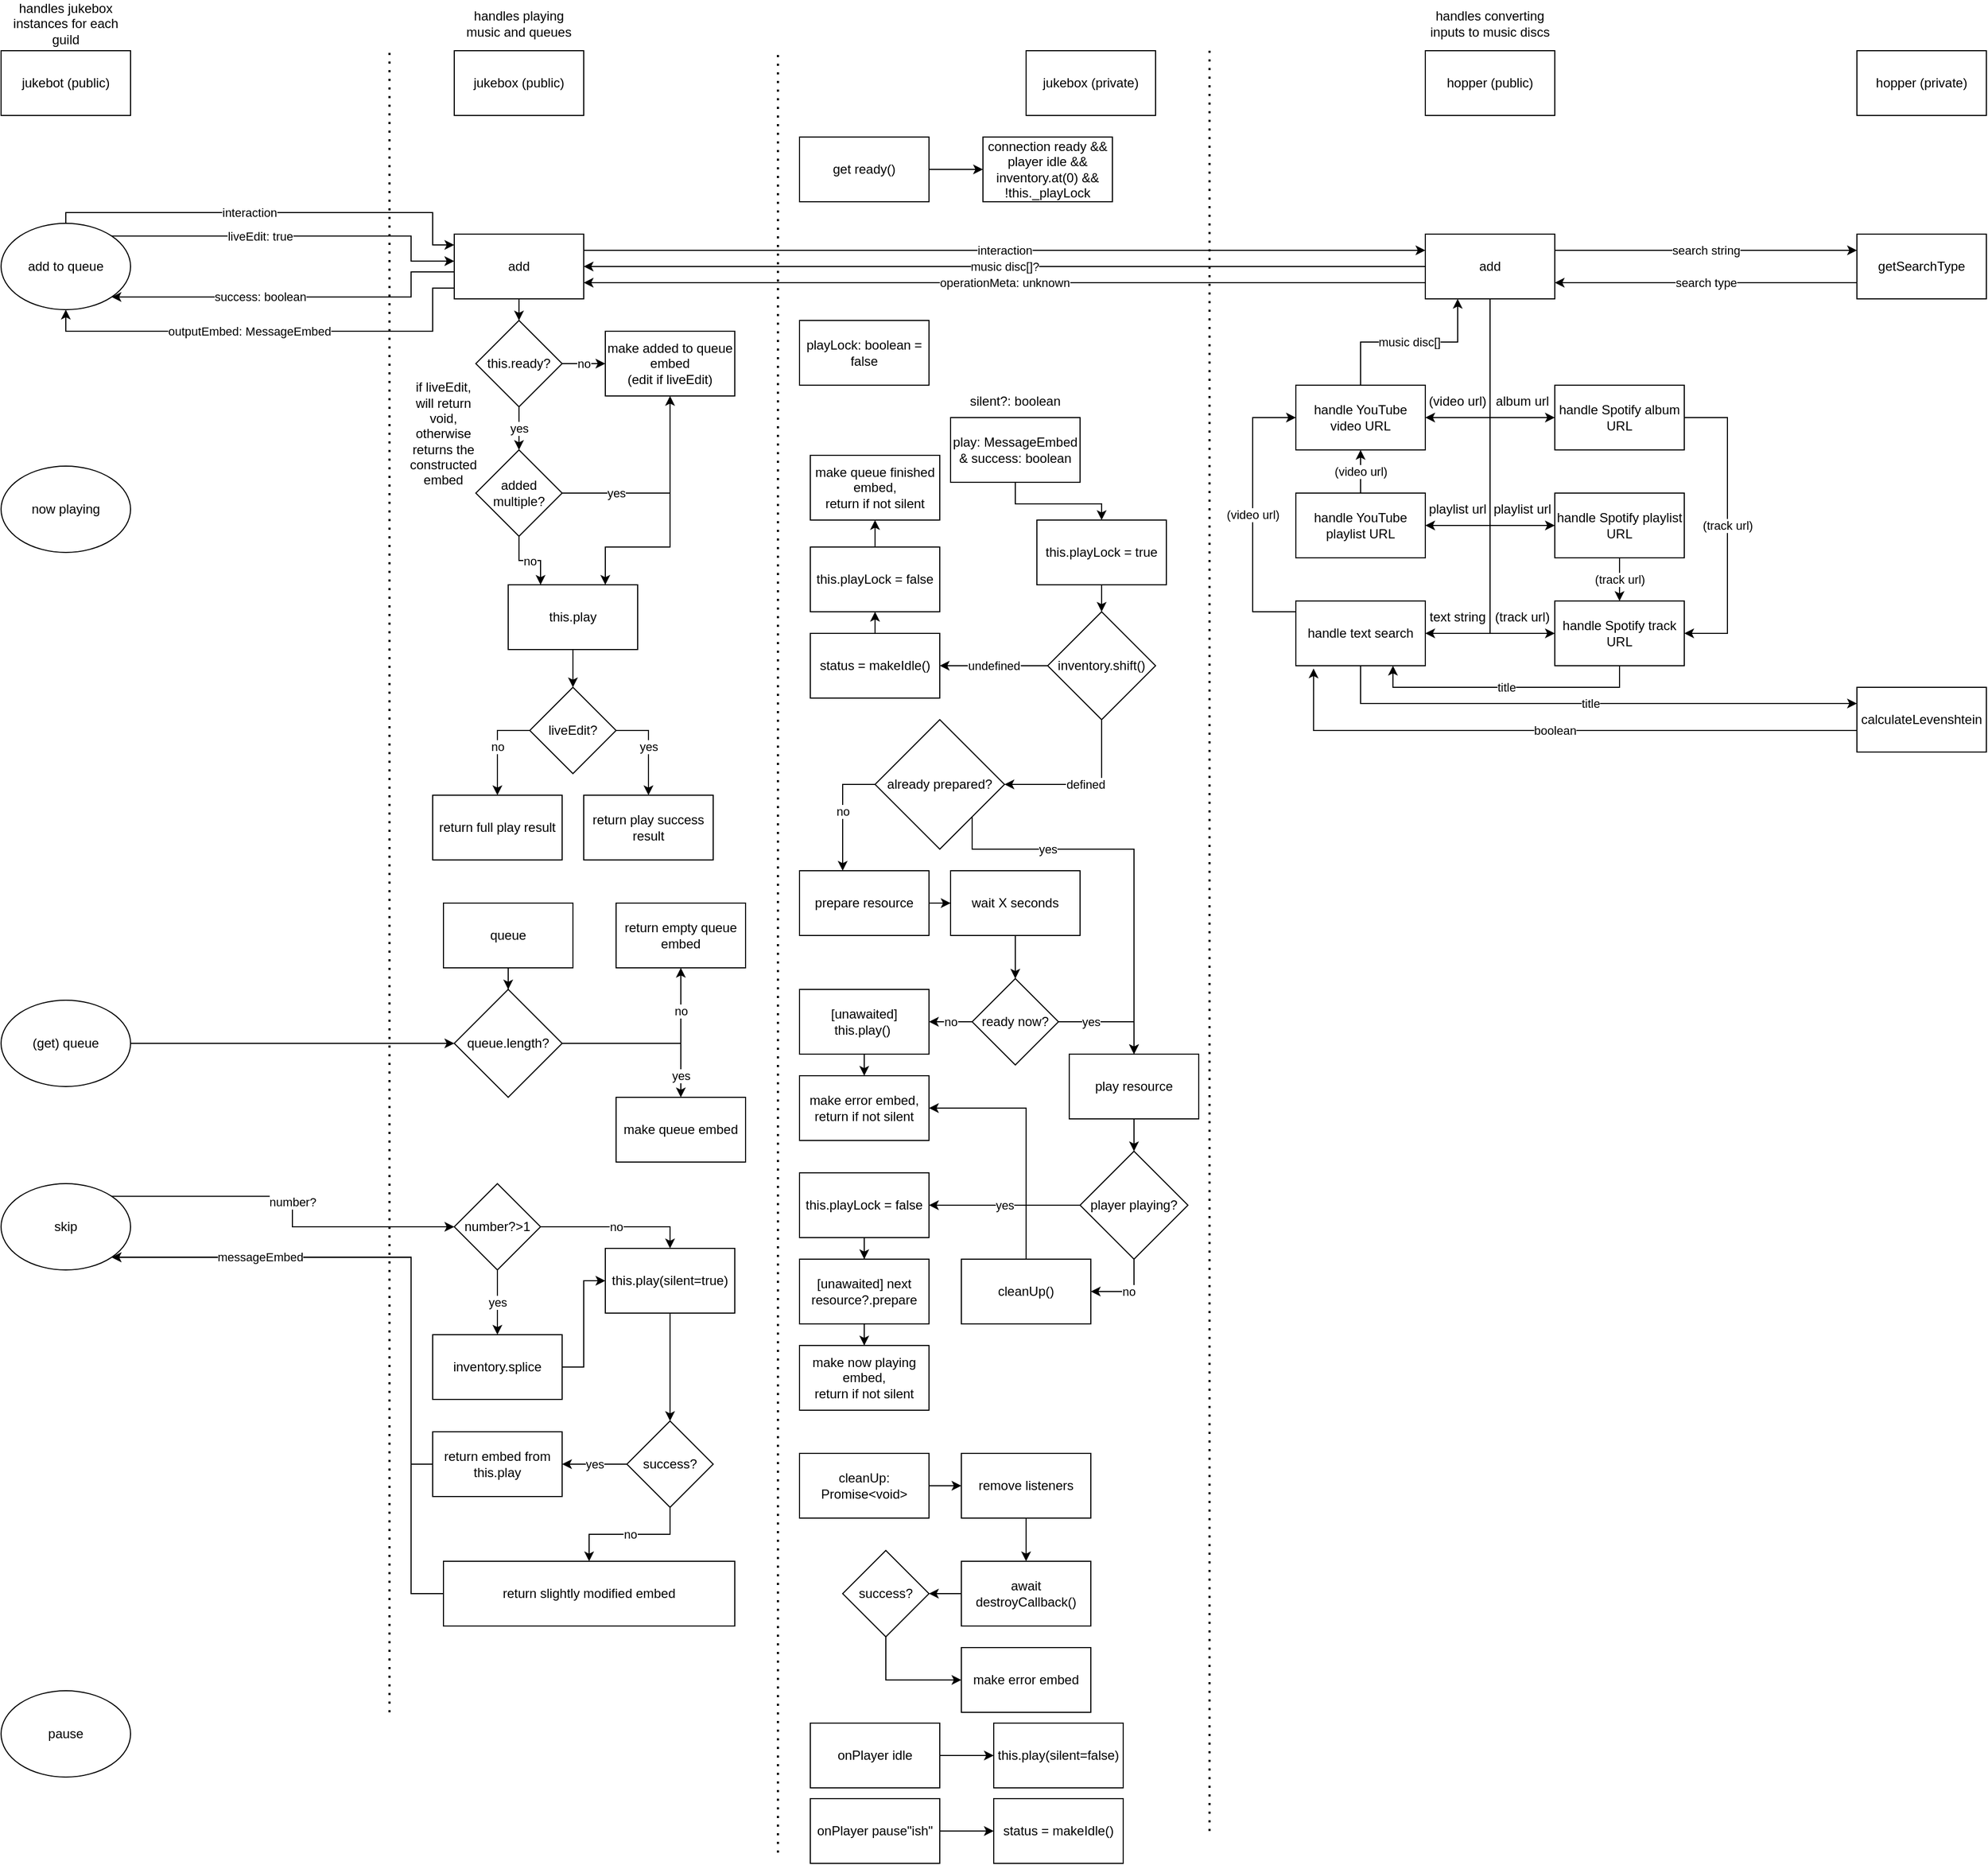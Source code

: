 <mxfile version="16.5.2" type="device"><diagram id="hmhbZiQYW7Iia7BToPwG" name="Page-1"><mxGraphModel dx="2462" dy="762" grid="1" gridSize="10" guides="1" tooltips="1" connect="1" arrows="1" fold="1" page="0" pageScale="1" pageWidth="850" pageHeight="1100" math="0" shadow="0"><root><mxCell id="0"/><mxCell id="1" parent="0"/><mxCell id="MciPBM90cr3rvrZdmb2z-4" value="interaction" style="edgeStyle=orthogonalEdgeStyle;rounded=0;orthogonalLoop=1;jettySize=auto;html=1;entryX=0;entryY=0;entryDx=0;entryDy=0;exitX=0.5;exitY=0;exitDx=0;exitDy=0;" parent="1" source="MciPBM90cr3rvrZdmb2z-2" edge="1"><mxGeometry x="-0.1" relative="1" as="geometry"><mxPoint x="-280" y="330" as="sourcePoint"/><mxPoint x="-60" y="340" as="targetPoint"/><Array as="points"><mxPoint x="-420" y="310"/><mxPoint x="-80" y="310"/><mxPoint x="-80" y="340"/></Array><mxPoint as="offset"/></mxGeometry></mxCell><mxCell id="MciPBM90cr3rvrZdmb2z-99" value="liveEdit: true" style="edgeStyle=orthogonalEdgeStyle;rounded=0;orthogonalLoop=1;jettySize=auto;html=1;entryX=0;entryY=0.25;entryDx=0;entryDy=0;exitX=1;exitY=0;exitDx=0;exitDy=0;" parent="1" source="MciPBM90cr3rvrZdmb2z-2" edge="1"><mxGeometry x="-0.193" relative="1" as="geometry"><mxPoint x="-237.574" y="341.716" as="sourcePoint"/><mxPoint x="-60" y="355" as="targetPoint"/><Array as="points"><mxPoint x="-100" y="332"/><mxPoint x="-100" y="355"/></Array><mxPoint as="offset"/></mxGeometry></mxCell><mxCell id="MciPBM90cr3rvrZdmb2z-2" value="add to queue" style="ellipse;whiteSpace=wrap;html=1;" parent="1" vertex="1"><mxGeometry x="-480" y="320" width="120" height="80" as="geometry"/></mxCell><mxCell id="MciPBM90cr3rvrZdmb2z-5" value="hopper (public)" style="rounded=0;whiteSpace=wrap;html=1;" parent="1" vertex="1"><mxGeometry x="840" y="160" width="120" height="60" as="geometry"/></mxCell><mxCell id="MciPBM90cr3rvrZdmb2z-27" value="search string" style="edgeStyle=orthogonalEdgeStyle;rounded=0;orthogonalLoop=1;jettySize=auto;html=1;entryX=0;entryY=0.25;entryDx=0;entryDy=0;" parent="1" source="MciPBM90cr3rvrZdmb2z-6" target="MciPBM90cr3rvrZdmb2z-25" edge="1"><mxGeometry relative="1" as="geometry"><Array as="points"><mxPoint x="1030" y="345"/><mxPoint x="1030" y="345"/></Array></mxGeometry></mxCell><mxCell id="MciPBM90cr3rvrZdmb2z-33" style="edgeStyle=orthogonalEdgeStyle;rounded=0;orthogonalLoop=1;jettySize=auto;html=1;entryX=1;entryY=0.5;entryDx=0;entryDy=0;exitX=0.5;exitY=1;exitDx=0;exitDy=0;" parent="1" source="MciPBM90cr3rvrZdmb2z-6" target="MciPBM90cr3rvrZdmb2z-22" edge="1"><mxGeometry relative="1" as="geometry"/></mxCell><mxCell id="MciPBM90cr3rvrZdmb2z-34" style="edgeStyle=orthogonalEdgeStyle;rounded=0;orthogonalLoop=1;jettySize=auto;html=1;entryX=1;entryY=0.5;entryDx=0;entryDy=0;exitX=0.5;exitY=1;exitDx=0;exitDy=0;" parent="1" source="MciPBM90cr3rvrZdmb2z-6" target="MciPBM90cr3rvrZdmb2z-26" edge="1"><mxGeometry relative="1" as="geometry"><Array as="points"><mxPoint x="900" y="500"/></Array></mxGeometry></mxCell><mxCell id="MciPBM90cr3rvrZdmb2z-42" style="edgeStyle=orthogonalEdgeStyle;rounded=0;orthogonalLoop=1;jettySize=auto;html=1;entryX=0;entryY=0.5;entryDx=0;entryDy=0;exitX=0.5;exitY=1;exitDx=0;exitDy=0;" parent="1" source="MciPBM90cr3rvrZdmb2z-6" target="MciPBM90cr3rvrZdmb2z-20" edge="1"><mxGeometry relative="1" as="geometry"/></mxCell><mxCell id="MciPBM90cr3rvrZdmb2z-43" style="edgeStyle=orthogonalEdgeStyle;rounded=0;orthogonalLoop=1;jettySize=auto;html=1;entryX=0;entryY=0.5;entryDx=0;entryDy=0;exitX=0.5;exitY=1;exitDx=0;exitDy=0;" parent="1" source="MciPBM90cr3rvrZdmb2z-6" target="MciPBM90cr3rvrZdmb2z-12" edge="1"><mxGeometry relative="1" as="geometry"/></mxCell><mxCell id="MciPBM90cr3rvrZdmb2z-44" style="edgeStyle=orthogonalEdgeStyle;rounded=0;orthogonalLoop=1;jettySize=auto;html=1;entryX=0;entryY=0.5;entryDx=0;entryDy=0;exitX=0.5;exitY=1;exitDx=0;exitDy=0;" parent="1" source="MciPBM90cr3rvrZdmb2z-6" target="MciPBM90cr3rvrZdmb2z-41" edge="1"><mxGeometry relative="1" as="geometry"/></mxCell><mxCell id="MciPBM90cr3rvrZdmb2z-45" style="edgeStyle=orthogonalEdgeStyle;rounded=0;orthogonalLoop=1;jettySize=auto;html=1;entryX=1;entryY=0.5;entryDx=0;entryDy=0;" parent="1" source="MciPBM90cr3rvrZdmb2z-6" target="MciPBM90cr3rvrZdmb2z-19" edge="1"><mxGeometry relative="1" as="geometry"/></mxCell><mxCell id="MciPBM90cr3rvrZdmb2z-116" value="operationMeta: unknown" style="edgeStyle=orthogonalEdgeStyle;rounded=0;orthogonalLoop=1;jettySize=auto;html=1;exitX=0;exitY=0.75;exitDx=0;exitDy=0;entryX=1;entryY=0.75;entryDx=0;entryDy=0;" parent="1" source="MciPBM90cr3rvrZdmb2z-6" target="MciPBM90cr3rvrZdmb2z-8" edge="1"><mxGeometry relative="1" as="geometry"/></mxCell><mxCell id="MciPBM90cr3rvrZdmb2z-6" value="add" style="rounded=0;whiteSpace=wrap;html=1;" parent="1" vertex="1"><mxGeometry x="840" y="330" width="120" height="60" as="geometry"/></mxCell><mxCell id="MciPBM90cr3rvrZdmb2z-7" value="jukebox (public)" style="rounded=0;whiteSpace=wrap;html=1;" parent="1" vertex="1"><mxGeometry x="-60" y="160" width="120" height="60" as="geometry"/></mxCell><mxCell id="MciPBM90cr3rvrZdmb2z-13" value="interaction" style="edgeStyle=orthogonalEdgeStyle;rounded=0;orthogonalLoop=1;jettySize=auto;html=1;entryX=0;entryY=0.25;entryDx=0;entryDy=0;exitX=1;exitY=0.25;exitDx=0;exitDy=0;" parent="1" source="MciPBM90cr3rvrZdmb2z-8" target="MciPBM90cr3rvrZdmb2z-6" edge="1"><mxGeometry relative="1" as="geometry"><Array as="points"><mxPoint x="840" y="345"/></Array></mxGeometry></mxCell><mxCell id="MciPBM90cr3rvrZdmb2z-122" style="edgeStyle=orthogonalEdgeStyle;rounded=0;orthogonalLoop=1;jettySize=auto;html=1;entryX=0.5;entryY=0;entryDx=0;entryDy=0;" parent="1" source="MciPBM90cr3rvrZdmb2z-8" target="MciPBM90cr3rvrZdmb2z-81" edge="1"><mxGeometry relative="1" as="geometry"/></mxCell><mxCell id="MciPBM90cr3rvrZdmb2z-174" value="outputEmbed: MessageEmbed" style="edgeStyle=orthogonalEdgeStyle;rounded=0;orthogonalLoop=1;jettySize=auto;html=1;exitX=0;exitY=1;exitDx=0;exitDy=0;entryX=0.5;entryY=1;entryDx=0;entryDy=0;" parent="1" target="MciPBM90cr3rvrZdmb2z-2" edge="1"><mxGeometry x="0.095" relative="1" as="geometry"><mxPoint x="-60" y="380" as="sourcePoint"/><mxPoint x="-290" y="420" as="targetPoint"/><Array as="points"><mxPoint x="-80" y="380"/><mxPoint x="-80" y="420"/><mxPoint x="-420" y="420"/></Array><mxPoint as="offset"/></mxGeometry></mxCell><mxCell id="MciPBM90cr3rvrZdmb2z-176" value="success: boolean" style="edgeStyle=orthogonalEdgeStyle;rounded=0;orthogonalLoop=1;jettySize=auto;html=1;exitX=0;exitY=0.75;exitDx=0;exitDy=0;entryX=1;entryY=1;entryDx=0;entryDy=0;" parent="1" target="MciPBM90cr3rvrZdmb2z-2" edge="1"><mxGeometry x="0.193" relative="1" as="geometry"><mxPoint x="-60" y="365" as="sourcePoint"/><mxPoint x="-237.574" y="378.284" as="targetPoint"/><Array as="points"><mxPoint x="-100" y="365"/><mxPoint x="-100" y="388"/></Array><mxPoint as="offset"/></mxGeometry></mxCell><mxCell id="MciPBM90cr3rvrZdmb2z-8" value="add" style="rounded=0;whiteSpace=wrap;html=1;" parent="1" vertex="1"><mxGeometry x="-60" y="330" width="120" height="60" as="geometry"/></mxCell><mxCell id="MciPBM90cr3rvrZdmb2z-9" value="jukebot (public)" style="rounded=0;whiteSpace=wrap;html=1;" parent="1" vertex="1"><mxGeometry x="-480" y="160" width="120" height="60" as="geometry"/></mxCell><mxCell id="MciPBM90cr3rvrZdmb2z-226" style="edgeStyle=orthogonalEdgeStyle;rounded=0;orthogonalLoop=1;jettySize=auto;html=1;entryX=0;entryY=0.5;entryDx=0;entryDy=0;" parent="1" source="MciPBM90cr3rvrZdmb2z-10" target="MciPBM90cr3rvrZdmb2z-220" edge="1"><mxGeometry relative="1" as="geometry"/></mxCell><mxCell id="MciPBM90cr3rvrZdmb2z-10" value="(get) queue" style="ellipse;whiteSpace=wrap;html=1;" parent="1" vertex="1"><mxGeometry x="-480" y="1040" width="120" height="80" as="geometry"/></mxCell><mxCell id="MciPBM90cr3rvrZdmb2z-11" value="now playing" style="ellipse;whiteSpace=wrap;html=1;" parent="1" vertex="1"><mxGeometry x="-480" y="545" width="120" height="80" as="geometry"/></mxCell><mxCell id="MciPBM90cr3rvrZdmb2z-77" value="(track url)" style="edgeStyle=orthogonalEdgeStyle;rounded=0;orthogonalLoop=1;jettySize=auto;html=1;entryX=0.5;entryY=0;entryDx=0;entryDy=0;" parent="1" source="MciPBM90cr3rvrZdmb2z-12" target="MciPBM90cr3rvrZdmb2z-20" edge="1"><mxGeometry relative="1" as="geometry"/></mxCell><mxCell id="MciPBM90cr3rvrZdmb2z-12" value="handle Spotify playlist URL" style="rounded=0;whiteSpace=wrap;html=1;" parent="1" vertex="1"><mxGeometry x="960" y="570" width="120" height="60" as="geometry"/></mxCell><mxCell id="MciPBM90cr3rvrZdmb2z-16" value="music disc[]?" style="endArrow=classic;html=1;rounded=0;exitX=0;exitY=0.5;exitDx=0;exitDy=0;entryX=1;entryY=0.5;entryDx=0;entryDy=0;" parent="1" source="MciPBM90cr3rvrZdmb2z-6" target="MciPBM90cr3rvrZdmb2z-8" edge="1"><mxGeometry width="50" height="50" relative="1" as="geometry"><mxPoint x="730" y="420" as="sourcePoint"/><mxPoint x="780" y="370" as="targetPoint"/></mxGeometry></mxCell><mxCell id="MciPBM90cr3rvrZdmb2z-62" value="(video url)" style="edgeStyle=orthogonalEdgeStyle;rounded=0;orthogonalLoop=1;jettySize=auto;html=1;entryX=0;entryY=0.5;entryDx=0;entryDy=0;" parent="1" source="MciPBM90cr3rvrZdmb2z-19" target="MciPBM90cr3rvrZdmb2z-26" edge="1"><mxGeometry relative="1" as="geometry"><Array as="points"><mxPoint x="680" y="680"/><mxPoint x="680" y="500"/></Array></mxGeometry></mxCell><mxCell id="MciPBM90cr3rvrZdmb2z-95" value="title" style="edgeStyle=orthogonalEdgeStyle;rounded=0;orthogonalLoop=1;jettySize=auto;html=1;entryX=0;entryY=0.25;entryDx=0;entryDy=0;exitX=0.5;exitY=1;exitDx=0;exitDy=0;" parent="1" source="MciPBM90cr3rvrZdmb2z-19" target="MciPBM90cr3rvrZdmb2z-94" edge="1"><mxGeometry relative="1" as="geometry"><Array as="points"><mxPoint x="780" y="765"/></Array></mxGeometry></mxCell><mxCell id="MciPBM90cr3rvrZdmb2z-19" value="handle text search" style="rounded=0;whiteSpace=wrap;html=1;" parent="1" vertex="1"><mxGeometry x="720" y="670" width="120" height="60" as="geometry"/></mxCell><mxCell id="MciPBM90cr3rvrZdmb2z-64" value="title" style="edgeStyle=orthogonalEdgeStyle;rounded=0;orthogonalLoop=1;jettySize=auto;html=1;entryX=0.75;entryY=1;entryDx=0;entryDy=0;" parent="1" source="MciPBM90cr3rvrZdmb2z-20" target="MciPBM90cr3rvrZdmb2z-19" edge="1"><mxGeometry relative="1" as="geometry"><Array as="points"><mxPoint x="1020" y="750"/><mxPoint x="810" y="750"/></Array></mxGeometry></mxCell><mxCell id="MciPBM90cr3rvrZdmb2z-20" value="handle Spotify track URL" style="rounded=0;whiteSpace=wrap;html=1;" parent="1" vertex="1"><mxGeometry x="960" y="670" width="120" height="60" as="geometry"/></mxCell><mxCell id="MciPBM90cr3rvrZdmb2z-21" value="jukebox (private)" style="rounded=0;whiteSpace=wrap;html=1;" parent="1" vertex="1"><mxGeometry x="470" y="160" width="120" height="60" as="geometry"/></mxCell><mxCell id="MciPBM90cr3rvrZdmb2z-61" value="(video url)" style="edgeStyle=orthogonalEdgeStyle;rounded=0;orthogonalLoop=1;jettySize=auto;html=1;entryX=0.5;entryY=1;entryDx=0;entryDy=0;" parent="1" source="MciPBM90cr3rvrZdmb2z-22" target="MciPBM90cr3rvrZdmb2z-26" edge="1"><mxGeometry relative="1" as="geometry"/></mxCell><mxCell id="MciPBM90cr3rvrZdmb2z-22" value="handle YouTube playlist URL" style="rounded=0;whiteSpace=wrap;html=1;" parent="1" vertex="1"><mxGeometry x="720" y="570" width="120" height="60" as="geometry"/></mxCell><mxCell id="MciPBM90cr3rvrZdmb2z-28" value="search type" style="edgeStyle=orthogonalEdgeStyle;rounded=0;orthogonalLoop=1;jettySize=auto;html=1;entryX=1;entryY=0.75;entryDx=0;entryDy=0;exitX=0;exitY=0.75;exitDx=0;exitDy=0;" parent="1" source="MciPBM90cr3rvrZdmb2z-25" target="MciPBM90cr3rvrZdmb2z-6" edge="1"><mxGeometry relative="1" as="geometry"/></mxCell><mxCell id="MciPBM90cr3rvrZdmb2z-25" value="getSearchType" style="rounded=0;whiteSpace=wrap;html=1;" parent="1" vertex="1"><mxGeometry x="1240" y="330" width="120" height="60" as="geometry"/></mxCell><mxCell id="MciPBM90cr3rvrZdmb2z-40" value="music disc[]" style="edgeStyle=orthogonalEdgeStyle;rounded=0;orthogonalLoop=1;jettySize=auto;html=1;entryX=0.25;entryY=1;entryDx=0;entryDy=0;exitX=0.5;exitY=0;exitDx=0;exitDy=0;" parent="1" source="MciPBM90cr3rvrZdmb2z-26" target="MciPBM90cr3rvrZdmb2z-6" edge="1"><mxGeometry relative="1" as="geometry"/></mxCell><mxCell id="MciPBM90cr3rvrZdmb2z-26" value="handle YouTube video URL" style="rounded=0;whiteSpace=wrap;html=1;" parent="1" vertex="1"><mxGeometry x="720" y="470" width="120" height="60" as="geometry"/></mxCell><mxCell id="MciPBM90cr3rvrZdmb2z-76" value="(track url)" style="edgeStyle=orthogonalEdgeStyle;rounded=0;orthogonalLoop=1;jettySize=auto;html=1;entryX=1;entryY=0.5;entryDx=0;entryDy=0;exitX=1;exitY=0.5;exitDx=0;exitDy=0;" parent="1" source="MciPBM90cr3rvrZdmb2z-41" target="MciPBM90cr3rvrZdmb2z-20" edge="1"><mxGeometry relative="1" as="geometry"><Array as="points"><mxPoint x="1120" y="500"/><mxPoint x="1120" y="700"/></Array></mxGeometry></mxCell><mxCell id="MciPBM90cr3rvrZdmb2z-41" value="handle Spotify album URL" style="rounded=0;whiteSpace=wrap;html=1;" parent="1" vertex="1"><mxGeometry x="960" y="470" width="120" height="60" as="geometry"/></mxCell><mxCell id="MciPBM90cr3rvrZdmb2z-68" value="(video url)" style="text;html=1;strokeColor=none;fillColor=none;align=center;verticalAlign=middle;whiteSpace=wrap;rounded=0;" parent="1" vertex="1"><mxGeometry x="840" y="470" width="60" height="30" as="geometry"/></mxCell><mxCell id="MciPBM90cr3rvrZdmb2z-69" value="playlist url" style="text;html=1;strokeColor=none;fillColor=none;align=center;verticalAlign=middle;whiteSpace=wrap;rounded=0;" parent="1" vertex="1"><mxGeometry x="840" y="570" width="60" height="30" as="geometry"/></mxCell><mxCell id="MciPBM90cr3rvrZdmb2z-73" value="album url" style="text;html=1;strokeColor=none;fillColor=none;align=center;verticalAlign=middle;whiteSpace=wrap;rounded=0;" parent="1" vertex="1"><mxGeometry x="900" y="470" width="60" height="30" as="geometry"/></mxCell><mxCell id="MciPBM90cr3rvrZdmb2z-74" value="playlist url" style="text;html=1;strokeColor=none;fillColor=none;align=center;verticalAlign=middle;whiteSpace=wrap;rounded=0;" parent="1" vertex="1"><mxGeometry x="900" y="570" width="60" height="30" as="geometry"/></mxCell><mxCell id="MciPBM90cr3rvrZdmb2z-75" value="(track url)" style="text;html=1;strokeColor=none;fillColor=none;align=center;verticalAlign=middle;whiteSpace=wrap;rounded=0;" parent="1" vertex="1"><mxGeometry x="900" y="670" width="60" height="30" as="geometry"/></mxCell><mxCell id="MciPBM90cr3rvrZdmb2z-78" value="text string" style="text;html=1;strokeColor=none;fillColor=none;align=center;verticalAlign=middle;whiteSpace=wrap;rounded=0;" parent="1" vertex="1"><mxGeometry x="840" y="670" width="60" height="30" as="geometry"/></mxCell><mxCell id="MciPBM90cr3rvrZdmb2z-210" style="edgeStyle=orthogonalEdgeStyle;rounded=0;orthogonalLoop=1;jettySize=auto;html=1;exitX=0.5;exitY=1;exitDx=0;exitDy=0;entryX=0.5;entryY=0;entryDx=0;entryDy=0;" parent="1" source="MciPBM90cr3rvrZdmb2z-80" target="MciPBM90cr3rvrZdmb2z-266" edge="1"><mxGeometry relative="1" as="geometry"><mxPoint x="550" y="660" as="targetPoint"/></mxGeometry></mxCell><mxCell id="MciPBM90cr3rvrZdmb2z-80" value="play: MessageEmbed &amp;amp; success: boolean" style="rounded=0;whiteSpace=wrap;html=1;" parent="1" vertex="1"><mxGeometry x="400" y="500" width="120" height="60" as="geometry"/></mxCell><mxCell id="MciPBM90cr3rvrZdmb2z-125" value="yes" style="edgeStyle=orthogonalEdgeStyle;rounded=0;orthogonalLoop=1;jettySize=auto;html=1;exitX=0.5;exitY=1;exitDx=0;exitDy=0;" parent="1" source="MciPBM90cr3rvrZdmb2z-81" edge="1"><mxGeometry relative="1" as="geometry"><mxPoint y="530" as="targetPoint"/><Array as="points"><mxPoint y="530"/></Array></mxGeometry></mxCell><mxCell id="MciPBM90cr3rvrZdmb2z-128" value="no" style="edgeStyle=orthogonalEdgeStyle;rounded=0;orthogonalLoop=1;jettySize=auto;html=1;entryX=0;entryY=0.5;entryDx=0;entryDy=0;" parent="1" source="MciPBM90cr3rvrZdmb2z-81" target="MciPBM90cr3rvrZdmb2z-126" edge="1"><mxGeometry relative="1" as="geometry"/></mxCell><mxCell id="MciPBM90cr3rvrZdmb2z-81" value="this.ready?" style="rhombus;whiteSpace=wrap;html=1;" parent="1" vertex="1"><mxGeometry x="-40" y="410" width="80" height="80" as="geometry"/></mxCell><mxCell id="MciPBM90cr3rvrZdmb2z-87" value="handles jukebox instances for each guild" style="text;html=1;strokeColor=none;fillColor=none;align=center;verticalAlign=middle;whiteSpace=wrap;rounded=0;" parent="1" vertex="1"><mxGeometry x="-480" y="120" width="120" height="30" as="geometry"/></mxCell><mxCell id="MciPBM90cr3rvrZdmb2z-88" value="handles playing music and queues" style="text;html=1;strokeColor=none;fillColor=none;align=center;verticalAlign=middle;whiteSpace=wrap;rounded=0;" parent="1" vertex="1"><mxGeometry x="-60" y="120" width="120" height="30" as="geometry"/></mxCell><mxCell id="MciPBM90cr3rvrZdmb2z-91" value="handles converting inputs to music discs" style="text;html=1;strokeColor=none;fillColor=none;align=center;verticalAlign=middle;whiteSpace=wrap;rounded=0;" parent="1" vertex="1"><mxGeometry x="840" y="120" width="120" height="30" as="geometry"/></mxCell><mxCell id="MciPBM90cr3rvrZdmb2z-93" value="hopper (private)" style="rounded=0;whiteSpace=wrap;html=1;" parent="1" vertex="1"><mxGeometry x="1240" y="160" width="120" height="60" as="geometry"/></mxCell><mxCell id="MciPBM90cr3rvrZdmb2z-96" value="boolean" style="edgeStyle=orthogonalEdgeStyle;rounded=0;orthogonalLoop=1;jettySize=auto;html=1;entryX=0.137;entryY=1.043;entryDx=0;entryDy=0;entryPerimeter=0;" parent="1" source="MciPBM90cr3rvrZdmb2z-94" target="MciPBM90cr3rvrZdmb2z-19" edge="1"><mxGeometry relative="1" as="geometry"><mxPoint x="730" y="740" as="targetPoint"/><Array as="points"><mxPoint x="736" y="790"/></Array></mxGeometry></mxCell><mxCell id="MciPBM90cr3rvrZdmb2z-94" value="calculateLevenshtein" style="rounded=0;whiteSpace=wrap;html=1;" parent="1" vertex="1"><mxGeometry x="1240" y="750" width="120" height="60" as="geometry"/></mxCell><mxCell id="MciPBM90cr3rvrZdmb2z-106" value="undefined" style="edgeStyle=orthogonalEdgeStyle;rounded=0;orthogonalLoop=1;jettySize=auto;html=1;entryX=1;entryY=0.5;entryDx=0;entryDy=0;" parent="1" source="MciPBM90cr3rvrZdmb2z-103" target="MciPBM90cr3rvrZdmb2z-104" edge="1"><mxGeometry relative="1" as="geometry"/></mxCell><mxCell id="MciPBM90cr3rvrZdmb2z-114" value="defined" style="edgeStyle=orthogonalEdgeStyle;rounded=0;orthogonalLoop=1;jettySize=auto;html=1;entryX=1;entryY=0.5;entryDx=0;entryDy=0;" parent="1" source="MciPBM90cr3rvrZdmb2z-103" target="MciPBM90cr3rvrZdmb2z-148" edge="1"><mxGeometry relative="1" as="geometry"><mxPoint x="540" y="810" as="targetPoint"/><Array as="points"><mxPoint x="540" y="840"/></Array></mxGeometry></mxCell><mxCell id="MciPBM90cr3rvrZdmb2z-103" value="inventory.shift()" style="rhombus;whiteSpace=wrap;html=1;" parent="1" vertex="1"><mxGeometry x="490" y="680" width="100" height="100" as="geometry"/></mxCell><mxCell id="MciPBM90cr3rvrZdmb2z-269" style="edgeStyle=orthogonalEdgeStyle;rounded=0;orthogonalLoop=1;jettySize=auto;html=1;entryX=0.5;entryY=1;entryDx=0;entryDy=0;" parent="1" source="MciPBM90cr3rvrZdmb2z-104" target="MciPBM90cr3rvrZdmb2z-268" edge="1"><mxGeometry relative="1" as="geometry"/></mxCell><mxCell id="MciPBM90cr3rvrZdmb2z-104" value="status = makeIdle()" style="rounded=0;whiteSpace=wrap;html=1;" parent="1" vertex="1"><mxGeometry x="270" y="700" width="120" height="60" as="geometry"/></mxCell><mxCell id="MciPBM90cr3rvrZdmb2z-233" value="number?" style="edgeStyle=orthogonalEdgeStyle;rounded=0;orthogonalLoop=1;jettySize=auto;html=1;entryX=0;entryY=0.5;entryDx=0;entryDy=0;exitX=1;exitY=0;exitDx=0;exitDy=0;" parent="1" source="MciPBM90cr3rvrZdmb2z-108" target="MciPBM90cr3rvrZdmb2z-263" edge="1"><mxGeometry relative="1" as="geometry"/></mxCell><mxCell id="MciPBM90cr3rvrZdmb2z-108" value="skip" style="ellipse;whiteSpace=wrap;html=1;" parent="1" vertex="1"><mxGeometry x="-480" y="1210" width="120" height="80" as="geometry"/></mxCell><mxCell id="MciPBM90cr3rvrZdmb2z-111" value="" style="endArrow=none;dashed=1;html=1;dashPattern=1 3;strokeWidth=2;rounded=0;" parent="1" edge="1"><mxGeometry width="50" height="50" relative="1" as="geometry"><mxPoint x="640" y="160" as="sourcePoint"/><mxPoint x="640" y="1810" as="targetPoint"/></mxGeometry></mxCell><mxCell id="MciPBM90cr3rvrZdmb2z-123" value="" style="endArrow=none;dashed=1;html=1;dashPattern=1 3;strokeWidth=2;rounded=0;" parent="1" edge="1"><mxGeometry width="50" height="50" relative="1" as="geometry"><mxPoint x="240" y="1830" as="sourcePoint"/><mxPoint x="240" y="160" as="targetPoint"/></mxGeometry></mxCell><mxCell id="MciPBM90cr3rvrZdmb2z-126" value="make added to queue embed&lt;br&gt;(edit if liveEdit)" style="rounded=0;whiteSpace=wrap;html=1;" parent="1" vertex="1"><mxGeometry x="80" y="420" width="120" height="60" as="geometry"/></mxCell><mxCell id="MciPBM90cr3rvrZdmb2z-138" style="edgeStyle=orthogonalEdgeStyle;rounded=0;orthogonalLoop=1;jettySize=auto;html=1;exitX=1;exitY=0.5;exitDx=0;exitDy=0;entryX=0.75;entryY=0;entryDx=0;entryDy=0;" parent="1" source="MciPBM90cr3rvrZdmb2z-130" target="MciPBM90cr3rvrZdmb2z-141" edge="1"><mxGeometry relative="1" as="geometry"><mxPoint x="140" y="655" as="targetPoint"/><Array as="points"><mxPoint x="140" y="570"/><mxPoint x="140" y="620"/><mxPoint x="80" y="620"/></Array></mxGeometry></mxCell><mxCell id="MciPBM90cr3rvrZdmb2z-139" value="yes" style="edgeStyle=orthogonalEdgeStyle;rounded=0;orthogonalLoop=1;jettySize=auto;html=1;entryX=0.5;entryY=1;entryDx=0;entryDy=0;" parent="1" source="MciPBM90cr3rvrZdmb2z-130" target="MciPBM90cr3rvrZdmb2z-126" edge="1"><mxGeometry x="-0.474" relative="1" as="geometry"><mxPoint as="offset"/></mxGeometry></mxCell><mxCell id="MciPBM90cr3rvrZdmb2z-144" value="no" style="edgeStyle=orthogonalEdgeStyle;rounded=0;orthogonalLoop=1;jettySize=auto;html=1;entryX=0.25;entryY=0;entryDx=0;entryDy=0;" parent="1" source="MciPBM90cr3rvrZdmb2z-130" target="MciPBM90cr3rvrZdmb2z-141" edge="1"><mxGeometry relative="1" as="geometry"/></mxCell><mxCell id="MciPBM90cr3rvrZdmb2z-130" value="added multiple?" style="rhombus;whiteSpace=wrap;html=1;" parent="1" vertex="1"><mxGeometry x="-40" y="530" width="80" height="80" as="geometry"/></mxCell><mxCell id="MciPBM90cr3rvrZdmb2z-140" value="if liveEdit, will return void, otherwise returns the constructed embed" style="text;html=1;strokeColor=none;fillColor=none;align=center;verticalAlign=middle;whiteSpace=wrap;rounded=0;" parent="1" vertex="1"><mxGeometry x="-100" y="500" width="60" height="30" as="geometry"/></mxCell><mxCell id="MciPBM90cr3rvrZdmb2z-215" style="edgeStyle=orthogonalEdgeStyle;rounded=0;orthogonalLoop=1;jettySize=auto;html=1;exitX=0.5;exitY=1;exitDx=0;exitDy=0;entryX=0.5;entryY=0;entryDx=0;entryDy=0;" parent="1" source="MciPBM90cr3rvrZdmb2z-141" target="MciPBM90cr3rvrZdmb2z-179" edge="1"><mxGeometry relative="1" as="geometry"/></mxCell><mxCell id="MciPBM90cr3rvrZdmb2z-141" value="this.play" style="rounded=0;whiteSpace=wrap;html=1;" parent="1" vertex="1"><mxGeometry x="-10" y="655" width="120" height="60" as="geometry"/></mxCell><mxCell id="MciPBM90cr3rvrZdmb2z-158" value="no" style="edgeStyle=orthogonalEdgeStyle;rounded=0;orthogonalLoop=1;jettySize=auto;html=1;exitX=0;exitY=0.5;exitDx=0;exitDy=0;" parent="1" source="MciPBM90cr3rvrZdmb2z-148" edge="1"><mxGeometry relative="1" as="geometry"><mxPoint x="300" y="920" as="targetPoint"/><Array as="points"><mxPoint x="300" y="840"/><mxPoint x="300" y="920"/></Array></mxGeometry></mxCell><mxCell id="MciPBM90cr3rvrZdmb2z-192" value="yes" style="edgeStyle=orthogonalEdgeStyle;rounded=0;orthogonalLoop=1;jettySize=auto;html=1;exitX=1;exitY=1;exitDx=0;exitDy=0;entryX=0.5;entryY=0;entryDx=0;entryDy=0;" parent="1" source="MciPBM90cr3rvrZdmb2z-148" target="MciPBM90cr3rvrZdmb2z-191" edge="1"><mxGeometry x="-0.46" relative="1" as="geometry"><Array as="points"><mxPoint x="420" y="900"/><mxPoint x="570" y="900"/></Array><mxPoint as="offset"/></mxGeometry></mxCell><mxCell id="MciPBM90cr3rvrZdmb2z-148" value="already prepared?" style="rhombus;whiteSpace=wrap;html=1;" parent="1" vertex="1"><mxGeometry x="330" y="780" width="120" height="120" as="geometry"/></mxCell><mxCell id="MciPBM90cr3rvrZdmb2z-160" style="edgeStyle=orthogonalEdgeStyle;rounded=0;orthogonalLoop=1;jettySize=auto;html=1;" parent="1" source="MciPBM90cr3rvrZdmb2z-151" target="MciPBM90cr3rvrZdmb2z-159" edge="1"><mxGeometry relative="1" as="geometry"/></mxCell><mxCell id="MciPBM90cr3rvrZdmb2z-151" value="prepare resource" style="rounded=0;whiteSpace=wrap;html=1;" parent="1" vertex="1"><mxGeometry x="260" y="920" width="120" height="60" as="geometry"/></mxCell><mxCell id="MciPBM90cr3rvrZdmb2z-162" style="edgeStyle=orthogonalEdgeStyle;rounded=0;orthogonalLoop=1;jettySize=auto;html=1;entryX=0.5;entryY=0;entryDx=0;entryDy=0;" parent="1" source="MciPBM90cr3rvrZdmb2z-159" target="MciPBM90cr3rvrZdmb2z-161" edge="1"><mxGeometry relative="1" as="geometry"/></mxCell><mxCell id="MciPBM90cr3rvrZdmb2z-159" value="wait X seconds" style="rounded=0;whiteSpace=wrap;html=1;" parent="1" vertex="1"><mxGeometry x="400" y="920" width="120" height="60" as="geometry"/></mxCell><mxCell id="MciPBM90cr3rvrZdmb2z-190" value="no" style="edgeStyle=orthogonalEdgeStyle;rounded=0;orthogonalLoop=1;jettySize=auto;html=1;" parent="1" source="MciPBM90cr3rvrZdmb2z-161" target="MciPBM90cr3rvrZdmb2z-163" edge="1"><mxGeometry relative="1" as="geometry"/></mxCell><mxCell id="MciPBM90cr3rvrZdmb2z-193" value="yes" style="edgeStyle=orthogonalEdgeStyle;rounded=0;orthogonalLoop=1;jettySize=auto;html=1;entryX=0.5;entryY=0;entryDx=0;entryDy=0;" parent="1" source="MciPBM90cr3rvrZdmb2z-161" target="MciPBM90cr3rvrZdmb2z-191" edge="1"><mxGeometry x="-0.4" relative="1" as="geometry"><mxPoint as="offset"/></mxGeometry></mxCell><mxCell id="MciPBM90cr3rvrZdmb2z-161" value="ready now?" style="rhombus;whiteSpace=wrap;html=1;" parent="1" vertex="1"><mxGeometry x="420" y="1020" width="80" height="80" as="geometry"/></mxCell><mxCell id="MciPBM90cr3rvrZdmb2z-170" value="" style="edgeStyle=orthogonalEdgeStyle;rounded=0;orthogonalLoop=1;jettySize=auto;html=1;" parent="1" source="MciPBM90cr3rvrZdmb2z-163" edge="1"><mxGeometry relative="1" as="geometry"><mxPoint x="320" y="1110" as="targetPoint"/></mxGeometry></mxCell><mxCell id="MciPBM90cr3rvrZdmb2z-163" value="[unawaited] this.play()&amp;nbsp;" style="rounded=0;whiteSpace=wrap;html=1;" parent="1" vertex="1"><mxGeometry x="260" y="1030" width="120" height="60" as="geometry"/></mxCell><mxCell id="MciPBM90cr3rvrZdmb2z-171" value="make error embed,&lt;br&gt;return if not silent" style="rounded=0;whiteSpace=wrap;html=1;" parent="1" vertex="1"><mxGeometry x="260" y="1110" width="120" height="60" as="geometry"/></mxCell><mxCell id="MciPBM90cr3rvrZdmb2z-172" value="silent?: boolean" style="text;html=1;strokeColor=none;fillColor=none;align=center;verticalAlign=middle;whiteSpace=wrap;rounded=0;" parent="1" vertex="1"><mxGeometry x="400" y="470" width="120" height="30" as="geometry"/></mxCell><mxCell id="MciPBM90cr3rvrZdmb2z-183" value="no" style="edgeStyle=orthogonalEdgeStyle;rounded=0;orthogonalLoop=1;jettySize=auto;html=1;entryX=0.5;entryY=0;entryDx=0;entryDy=0;" parent="1" source="MciPBM90cr3rvrZdmb2z-179" target="MciPBM90cr3rvrZdmb2z-182" edge="1"><mxGeometry relative="1" as="geometry"><Array as="points"><mxPoint x="-20" y="790"/></Array></mxGeometry></mxCell><mxCell id="MciPBM90cr3rvrZdmb2z-184" value="yes" style="edgeStyle=orthogonalEdgeStyle;rounded=0;orthogonalLoop=1;jettySize=auto;html=1;entryX=0.5;entryY=0;entryDx=0;entryDy=0;exitX=1;exitY=0.5;exitDx=0;exitDy=0;" parent="1" source="MciPBM90cr3rvrZdmb2z-179" target="MciPBM90cr3rvrZdmb2z-180" edge="1"><mxGeometry relative="1" as="geometry"/></mxCell><mxCell id="MciPBM90cr3rvrZdmb2z-179" value="liveEdit?" style="rhombus;whiteSpace=wrap;html=1;" parent="1" vertex="1"><mxGeometry x="10" y="750" width="80" height="80" as="geometry"/></mxCell><mxCell id="MciPBM90cr3rvrZdmb2z-180" value="return play success result" style="rounded=0;whiteSpace=wrap;html=1;" parent="1" vertex="1"><mxGeometry x="60" y="850" width="120" height="60" as="geometry"/></mxCell><mxCell id="MciPBM90cr3rvrZdmb2z-182" value="return full play result" style="rounded=0;whiteSpace=wrap;html=1;" parent="1" vertex="1"><mxGeometry x="-80" y="850" width="120" height="60" as="geometry"/></mxCell><mxCell id="MciPBM90cr3rvrZdmb2z-185" value="" style="endArrow=none;dashed=1;html=1;dashPattern=1 3;strokeWidth=2;rounded=0;" parent="1" edge="1"><mxGeometry width="50" height="50" relative="1" as="geometry"><mxPoint x="-120" y="1700" as="sourcePoint"/><mxPoint x="-120" y="160" as="targetPoint"/></mxGeometry></mxCell><mxCell id="MciPBM90cr3rvrZdmb2z-196" style="edgeStyle=orthogonalEdgeStyle;rounded=0;orthogonalLoop=1;jettySize=auto;html=1;entryX=0.5;entryY=0;entryDx=0;entryDy=0;" parent="1" source="MciPBM90cr3rvrZdmb2z-191" target="MciPBM90cr3rvrZdmb2z-195" edge="1"><mxGeometry relative="1" as="geometry"/></mxCell><mxCell id="MciPBM90cr3rvrZdmb2z-191" value="play resource" style="rounded=0;whiteSpace=wrap;html=1;" parent="1" vertex="1"><mxGeometry x="510" y="1090" width="120" height="60" as="geometry"/></mxCell><mxCell id="MciPBM90cr3rvrZdmb2z-198" value="yes" style="edgeStyle=orthogonalEdgeStyle;rounded=0;orthogonalLoop=1;jettySize=auto;html=1;entryX=1;entryY=0.5;entryDx=0;entryDy=0;" parent="1" source="MciPBM90cr3rvrZdmb2z-195" target="MciPBM90cr3rvrZdmb2z-217" edge="1"><mxGeometry relative="1" as="geometry"/></mxCell><mxCell id="MciPBM90cr3rvrZdmb2z-203" value="no" style="edgeStyle=orthogonalEdgeStyle;rounded=0;orthogonalLoop=1;jettySize=auto;html=1;entryX=1;entryY=0.5;entryDx=0;entryDy=0;" parent="1" source="MciPBM90cr3rvrZdmb2z-195" target="MciPBM90cr3rvrZdmb2z-202" edge="1"><mxGeometry relative="1" as="geometry"/></mxCell><mxCell id="MciPBM90cr3rvrZdmb2z-195" value="player playing?" style="rhombus;whiteSpace=wrap;html=1;" parent="1" vertex="1"><mxGeometry x="520" y="1180" width="100" height="100" as="geometry"/></mxCell><mxCell id="MciPBM90cr3rvrZdmb2z-197" value="make now playing embed,&lt;br&gt;return if not silent" style="rounded=0;whiteSpace=wrap;html=1;" parent="1" vertex="1"><mxGeometry x="260" y="1360" width="120" height="60" as="geometry"/></mxCell><mxCell id="MciPBM90cr3rvrZdmb2z-242" style="edgeStyle=orthogonalEdgeStyle;rounded=0;orthogonalLoop=1;jettySize=auto;html=1;entryX=1;entryY=0.5;entryDx=0;entryDy=0;" parent="1" source="MciPBM90cr3rvrZdmb2z-202" target="MciPBM90cr3rvrZdmb2z-171" edge="1"><mxGeometry relative="1" as="geometry"><Array as="points"><mxPoint x="470" y="1140"/></Array></mxGeometry></mxCell><mxCell id="MciPBM90cr3rvrZdmb2z-202" value="cleanUp()" style="rounded=0;whiteSpace=wrap;html=1;" parent="1" vertex="1"><mxGeometry x="410" y="1280" width="120" height="60" as="geometry"/></mxCell><mxCell id="MciPBM90cr3rvrZdmb2z-206" style="edgeStyle=orthogonalEdgeStyle;rounded=0;orthogonalLoop=1;jettySize=auto;html=1;entryX=0;entryY=0.5;entryDx=0;entryDy=0;" parent="1" source="MciPBM90cr3rvrZdmb2z-204" target="MciPBM90cr3rvrZdmb2z-205" edge="1"><mxGeometry relative="1" as="geometry"/></mxCell><mxCell id="MciPBM90cr3rvrZdmb2z-204" value="get ready()" style="rounded=0;whiteSpace=wrap;html=1;" parent="1" vertex="1"><mxGeometry x="260" y="240" width="120" height="60" as="geometry"/></mxCell><mxCell id="MciPBM90cr3rvrZdmb2z-205" value="connection ready &amp;amp;&amp;amp;&lt;br&gt;player idle &amp;amp;&amp;amp;&lt;br&gt;inventory.at(0) &amp;amp;&amp;amp;&lt;br&gt;!this._playLock" style="rounded=0;whiteSpace=wrap;html=1;" parent="1" vertex="1"><mxGeometry x="430" y="240" width="120" height="60" as="geometry"/></mxCell><mxCell id="MciPBM90cr3rvrZdmb2z-209" value="playLock: boolean = false" style="rounded=0;whiteSpace=wrap;html=1;" parent="1" vertex="1"><mxGeometry x="260" y="410" width="120" height="60" as="geometry"/></mxCell><mxCell id="MciPBM90cr3rvrZdmb2z-291" style="edgeStyle=orthogonalEdgeStyle;rounded=0;orthogonalLoop=1;jettySize=auto;html=1;entryX=0.5;entryY=0;entryDx=0;entryDy=0;" parent="1" source="MciPBM90cr3rvrZdmb2z-217" target="MciPBM90cr3rvrZdmb2z-290" edge="1"><mxGeometry relative="1" as="geometry"/></mxCell><mxCell id="MciPBM90cr3rvrZdmb2z-217" value="this.playLock = false" style="rounded=0;whiteSpace=wrap;html=1;" parent="1" vertex="1"><mxGeometry x="260" y="1200" width="120" height="60" as="geometry"/></mxCell><mxCell id="MciPBM90cr3rvrZdmb2z-225" style="edgeStyle=orthogonalEdgeStyle;rounded=0;orthogonalLoop=1;jettySize=auto;html=1;" parent="1" source="MciPBM90cr3rvrZdmb2z-219" target="MciPBM90cr3rvrZdmb2z-220" edge="1"><mxGeometry relative="1" as="geometry"/></mxCell><mxCell id="MciPBM90cr3rvrZdmb2z-219" value="queue" style="rounded=0;whiteSpace=wrap;html=1;" parent="1" vertex="1"><mxGeometry x="-70" y="950" width="120" height="60" as="geometry"/></mxCell><mxCell id="MciPBM90cr3rvrZdmb2z-222" value="no" style="edgeStyle=orthogonalEdgeStyle;rounded=0;orthogonalLoop=1;jettySize=auto;html=1;entryX=0.5;entryY=1;entryDx=0;entryDy=0;" parent="1" source="MciPBM90cr3rvrZdmb2z-220" target="MciPBM90cr3rvrZdmb2z-221" edge="1"><mxGeometry x="0.556" relative="1" as="geometry"><mxPoint as="offset"/></mxGeometry></mxCell><mxCell id="MciPBM90cr3rvrZdmb2z-224" value="yes" style="edgeStyle=orthogonalEdgeStyle;rounded=0;orthogonalLoop=1;jettySize=auto;html=1;entryX=0.5;entryY=0;entryDx=0;entryDy=0;" parent="1" source="MciPBM90cr3rvrZdmb2z-220" target="MciPBM90cr3rvrZdmb2z-223" edge="1"><mxGeometry x="0.75" relative="1" as="geometry"><mxPoint as="offset"/></mxGeometry></mxCell><mxCell id="MciPBM90cr3rvrZdmb2z-220" value="queue.length?" style="rhombus;whiteSpace=wrap;html=1;" parent="1" vertex="1"><mxGeometry x="-60" y="1030" width="100" height="100" as="geometry"/></mxCell><mxCell id="MciPBM90cr3rvrZdmb2z-221" value="return empty queue embed" style="rounded=0;whiteSpace=wrap;html=1;" parent="1" vertex="1"><mxGeometry x="90" y="950" width="120" height="60" as="geometry"/></mxCell><mxCell id="MciPBM90cr3rvrZdmb2z-223" value="make queue embed" style="rounded=0;whiteSpace=wrap;html=1;" parent="1" vertex="1"><mxGeometry x="90" y="1130" width="120" height="60" as="geometry"/></mxCell><mxCell id="MciPBM90cr3rvrZdmb2z-279" style="edgeStyle=orthogonalEdgeStyle;rounded=0;orthogonalLoop=1;jettySize=auto;html=1;entryX=0.5;entryY=0;entryDx=0;entryDy=0;" parent="1" source="MciPBM90cr3rvrZdmb2z-228" target="MciPBM90cr3rvrZdmb2z-278" edge="1"><mxGeometry relative="1" as="geometry"/></mxCell><mxCell id="MciPBM90cr3rvrZdmb2z-228" value="this.play(silent=true)" style="rounded=0;whiteSpace=wrap;html=1;" parent="1" vertex="1"><mxGeometry x="80" y="1270" width="120" height="60" as="geometry"/></mxCell><mxCell id="MciPBM90cr3rvrZdmb2z-239" value="make queue finished embed,&lt;br&gt;return if not silent" style="rounded=0;whiteSpace=wrap;html=1;" parent="1" vertex="1"><mxGeometry x="270" y="535" width="120" height="60" as="geometry"/></mxCell><mxCell id="MciPBM90cr3rvrZdmb2z-247" style="edgeStyle=orthogonalEdgeStyle;rounded=0;orthogonalLoop=1;jettySize=auto;html=1;entryX=0;entryY=0.5;entryDx=0;entryDy=0;" parent="1" source="MciPBM90cr3rvrZdmb2z-243" target="MciPBM90cr3rvrZdmb2z-245" edge="1"><mxGeometry relative="1" as="geometry"/></mxCell><mxCell id="MciPBM90cr3rvrZdmb2z-243" value="cleanUp: Promise&amp;lt;void&amp;gt;" style="rounded=0;whiteSpace=wrap;html=1;" parent="1" vertex="1"><mxGeometry x="260" y="1460" width="120" height="60" as="geometry"/></mxCell><mxCell id="MciPBM90cr3rvrZdmb2z-248" style="edgeStyle=orthogonalEdgeStyle;rounded=0;orthogonalLoop=1;jettySize=auto;html=1;entryX=0.5;entryY=0;entryDx=0;entryDy=0;" parent="1" source="MciPBM90cr3rvrZdmb2z-245" target="MciPBM90cr3rvrZdmb2z-246" edge="1"><mxGeometry relative="1" as="geometry"/></mxCell><mxCell id="MciPBM90cr3rvrZdmb2z-245" value="remove listeners" style="rounded=0;whiteSpace=wrap;html=1;" parent="1" vertex="1"><mxGeometry x="410" y="1460" width="120" height="60" as="geometry"/></mxCell><mxCell id="MciPBM90cr3rvrZdmb2z-250" style="edgeStyle=orthogonalEdgeStyle;rounded=0;orthogonalLoop=1;jettySize=auto;html=1;entryX=1;entryY=0.5;entryDx=0;entryDy=0;" parent="1" source="MciPBM90cr3rvrZdmb2z-246" edge="1"><mxGeometry relative="1" as="geometry"><mxPoint x="380" y="1590" as="targetPoint"/></mxGeometry></mxCell><mxCell id="MciPBM90cr3rvrZdmb2z-246" value="await destroyCallback()" style="rounded=0;whiteSpace=wrap;html=1;" parent="1" vertex="1"><mxGeometry x="410" y="1560" width="120" height="60" as="geometry"/></mxCell><mxCell id="MciPBM90cr3rvrZdmb2z-253" style="edgeStyle=orthogonalEdgeStyle;rounded=0;orthogonalLoop=1;jettySize=auto;html=1;entryX=0;entryY=0.5;entryDx=0;entryDy=0;exitX=0.5;exitY=1;exitDx=0;exitDy=0;" parent="1" source="MciPBM90cr3rvrZdmb2z-251" target="MciPBM90cr3rvrZdmb2z-252" edge="1"><mxGeometry relative="1" as="geometry"/></mxCell><mxCell id="MciPBM90cr3rvrZdmb2z-251" value="success?" style="rhombus;whiteSpace=wrap;html=1;" parent="1" vertex="1"><mxGeometry x="300" y="1550" width="80" height="80" as="geometry"/></mxCell><mxCell id="MciPBM90cr3rvrZdmb2z-252" value="make error embed" style="rounded=0;whiteSpace=wrap;html=1;" parent="1" vertex="1"><mxGeometry x="410" y="1640" width="120" height="60" as="geometry"/></mxCell><mxCell id="MciPBM90cr3rvrZdmb2z-256" style="edgeStyle=orthogonalEdgeStyle;rounded=0;orthogonalLoop=1;jettySize=auto;html=1;entryX=0;entryY=0.5;entryDx=0;entryDy=0;" parent="1" source="MciPBM90cr3rvrZdmb2z-254" target="MciPBM90cr3rvrZdmb2z-255" edge="1"><mxGeometry relative="1" as="geometry"/></mxCell><mxCell id="MciPBM90cr3rvrZdmb2z-254" value="onPlayer idle" style="rounded=0;whiteSpace=wrap;html=1;" parent="1" vertex="1"><mxGeometry x="270" y="1710" width="120" height="60" as="geometry"/></mxCell><mxCell id="MciPBM90cr3rvrZdmb2z-255" value="this.play(silent=false)" style="rounded=0;whiteSpace=wrap;html=1;" parent="1" vertex="1"><mxGeometry x="440" y="1710" width="120" height="60" as="geometry"/></mxCell><mxCell id="MciPBM90cr3rvrZdmb2z-260" style="edgeStyle=orthogonalEdgeStyle;rounded=0;orthogonalLoop=1;jettySize=auto;html=1;entryX=0;entryY=0.5;entryDx=0;entryDy=0;" parent="1" source="MciPBM90cr3rvrZdmb2z-258" target="MciPBM90cr3rvrZdmb2z-259" edge="1"><mxGeometry relative="1" as="geometry"/></mxCell><mxCell id="MciPBM90cr3rvrZdmb2z-258" value="onPlayer pause&quot;ish&quot;" style="rounded=0;whiteSpace=wrap;html=1;" parent="1" vertex="1"><mxGeometry x="270" y="1780" width="120" height="60" as="geometry"/></mxCell><mxCell id="MciPBM90cr3rvrZdmb2z-259" value="status = makeIdle()" style="rounded=0;whiteSpace=wrap;html=1;" parent="1" vertex="1"><mxGeometry x="440" y="1780" width="120" height="60" as="geometry"/></mxCell><mxCell id="MciPBM90cr3rvrZdmb2z-264" value="no" style="edgeStyle=orthogonalEdgeStyle;rounded=0;orthogonalLoop=1;jettySize=auto;html=1;entryX=0.5;entryY=0;entryDx=0;entryDy=0;" parent="1" source="MciPBM90cr3rvrZdmb2z-263" target="MciPBM90cr3rvrZdmb2z-228" edge="1"><mxGeometry relative="1" as="geometry"/></mxCell><mxCell id="MciPBM90cr3rvrZdmb2z-275" value="yes" style="edgeStyle=orthogonalEdgeStyle;rounded=0;orthogonalLoop=1;jettySize=auto;html=1;" parent="1" source="MciPBM90cr3rvrZdmb2z-263" target="MciPBM90cr3rvrZdmb2z-274" edge="1"><mxGeometry relative="1" as="geometry"/></mxCell><mxCell id="MciPBM90cr3rvrZdmb2z-263" value="number?&amp;gt;1" style="rhombus;whiteSpace=wrap;html=1;" parent="1" vertex="1"><mxGeometry x="-60" y="1210" width="80" height="80" as="geometry"/></mxCell><mxCell id="MciPBM90cr3rvrZdmb2z-267" style="edgeStyle=orthogonalEdgeStyle;rounded=0;orthogonalLoop=1;jettySize=auto;html=1;exitX=0.5;exitY=1;exitDx=0;exitDy=0;entryX=0.5;entryY=0;entryDx=0;entryDy=0;" parent="1" source="MciPBM90cr3rvrZdmb2z-266" target="MciPBM90cr3rvrZdmb2z-103" edge="1"><mxGeometry relative="1" as="geometry"/></mxCell><mxCell id="MciPBM90cr3rvrZdmb2z-266" value="this.playLock = true" style="rounded=0;whiteSpace=wrap;html=1;" parent="1" vertex="1"><mxGeometry x="480" y="595" width="120" height="60" as="geometry"/></mxCell><mxCell id="MciPBM90cr3rvrZdmb2z-270" style="edgeStyle=orthogonalEdgeStyle;rounded=0;orthogonalLoop=1;jettySize=auto;html=1;entryX=0.5;entryY=1;entryDx=0;entryDy=0;" parent="1" source="MciPBM90cr3rvrZdmb2z-268" target="MciPBM90cr3rvrZdmb2z-239" edge="1"><mxGeometry relative="1" as="geometry"/></mxCell><mxCell id="MciPBM90cr3rvrZdmb2z-268" value="this.playLock = false" style="rounded=0;whiteSpace=wrap;html=1;" parent="1" vertex="1"><mxGeometry x="270" y="620" width="120" height="60" as="geometry"/></mxCell><mxCell id="MciPBM90cr3rvrZdmb2z-276" style="edgeStyle=orthogonalEdgeStyle;rounded=0;orthogonalLoop=1;jettySize=auto;html=1;entryX=0;entryY=0.5;entryDx=0;entryDy=0;" parent="1" source="MciPBM90cr3rvrZdmb2z-274" target="MciPBM90cr3rvrZdmb2z-228" edge="1"><mxGeometry relative="1" as="geometry"/></mxCell><mxCell id="MciPBM90cr3rvrZdmb2z-274" value="inventory.splice" style="rounded=0;whiteSpace=wrap;html=1;" parent="1" vertex="1"><mxGeometry x="-80" y="1350" width="120" height="60" as="geometry"/></mxCell><mxCell id="MciPBM90cr3rvrZdmb2z-281" value="yes" style="edgeStyle=orthogonalEdgeStyle;rounded=0;orthogonalLoop=1;jettySize=auto;html=1;entryX=1;entryY=0.5;entryDx=0;entryDy=0;" parent="1" source="MciPBM90cr3rvrZdmb2z-278" target="MciPBM90cr3rvrZdmb2z-280" edge="1"><mxGeometry relative="1" as="geometry"/></mxCell><mxCell id="MciPBM90cr3rvrZdmb2z-283" value="no" style="edgeStyle=orthogonalEdgeStyle;rounded=0;orthogonalLoop=1;jettySize=auto;html=1;entryX=0.5;entryY=0;entryDx=0;entryDy=0;" parent="1" source="MciPBM90cr3rvrZdmb2z-278" target="MciPBM90cr3rvrZdmb2z-282" edge="1"><mxGeometry relative="1" as="geometry"/></mxCell><mxCell id="MciPBM90cr3rvrZdmb2z-278" value="success?" style="rhombus;whiteSpace=wrap;html=1;" parent="1" vertex="1"><mxGeometry x="100" y="1430" width="80" height="80" as="geometry"/></mxCell><mxCell id="MciPBM90cr3rvrZdmb2z-289" style="edgeStyle=orthogonalEdgeStyle;rounded=0;orthogonalLoop=1;jettySize=auto;html=1;entryX=1;entryY=1;entryDx=0;entryDy=0;" parent="1" source="MciPBM90cr3rvrZdmb2z-280" target="MciPBM90cr3rvrZdmb2z-108" edge="1"><mxGeometry relative="1" as="geometry"><Array as="points"><mxPoint x="-100" y="1470"/><mxPoint x="-100" y="1278"/></Array></mxGeometry></mxCell><mxCell id="MciPBM90cr3rvrZdmb2z-280" value="return embed from this.play" style="rounded=0;whiteSpace=wrap;html=1;" parent="1" vertex="1"><mxGeometry x="-80" y="1440" width="120" height="60" as="geometry"/></mxCell><mxCell id="MciPBM90cr3rvrZdmb2z-288" value="messageEmbed" style="edgeStyle=orthogonalEdgeStyle;rounded=0;orthogonalLoop=1;jettySize=auto;html=1;entryX=1;entryY=1;entryDx=0;entryDy=0;" parent="1" source="MciPBM90cr3rvrZdmb2z-282" target="MciPBM90cr3rvrZdmb2z-108" edge="1"><mxGeometry x="0.556" relative="1" as="geometry"><Array as="points"><mxPoint x="-100" y="1590"/><mxPoint x="-100" y="1278"/></Array><mxPoint as="offset"/></mxGeometry></mxCell><mxCell id="MciPBM90cr3rvrZdmb2z-282" value="return slightly modified embed" style="rounded=0;whiteSpace=wrap;html=1;" parent="1" vertex="1"><mxGeometry x="-70" y="1560" width="270" height="60" as="geometry"/></mxCell><mxCell id="MciPBM90cr3rvrZdmb2z-292" style="edgeStyle=orthogonalEdgeStyle;rounded=0;orthogonalLoop=1;jettySize=auto;html=1;entryX=0.5;entryY=0;entryDx=0;entryDy=0;" parent="1" source="MciPBM90cr3rvrZdmb2z-290" target="MciPBM90cr3rvrZdmb2z-197" edge="1"><mxGeometry relative="1" as="geometry"/></mxCell><mxCell id="MciPBM90cr3rvrZdmb2z-290" value="[unawaited] next resource?.prepare" style="rounded=0;whiteSpace=wrap;html=1;" parent="1" vertex="1"><mxGeometry x="260" y="1280" width="120" height="60" as="geometry"/></mxCell><mxCell id="MciPBM90cr3rvrZdmb2z-293" value="pause" style="ellipse;whiteSpace=wrap;html=1;" parent="1" vertex="1"><mxGeometry x="-480" y="1680" width="120" height="80" as="geometry"/></mxCell></root></mxGraphModel></diagram></mxfile>